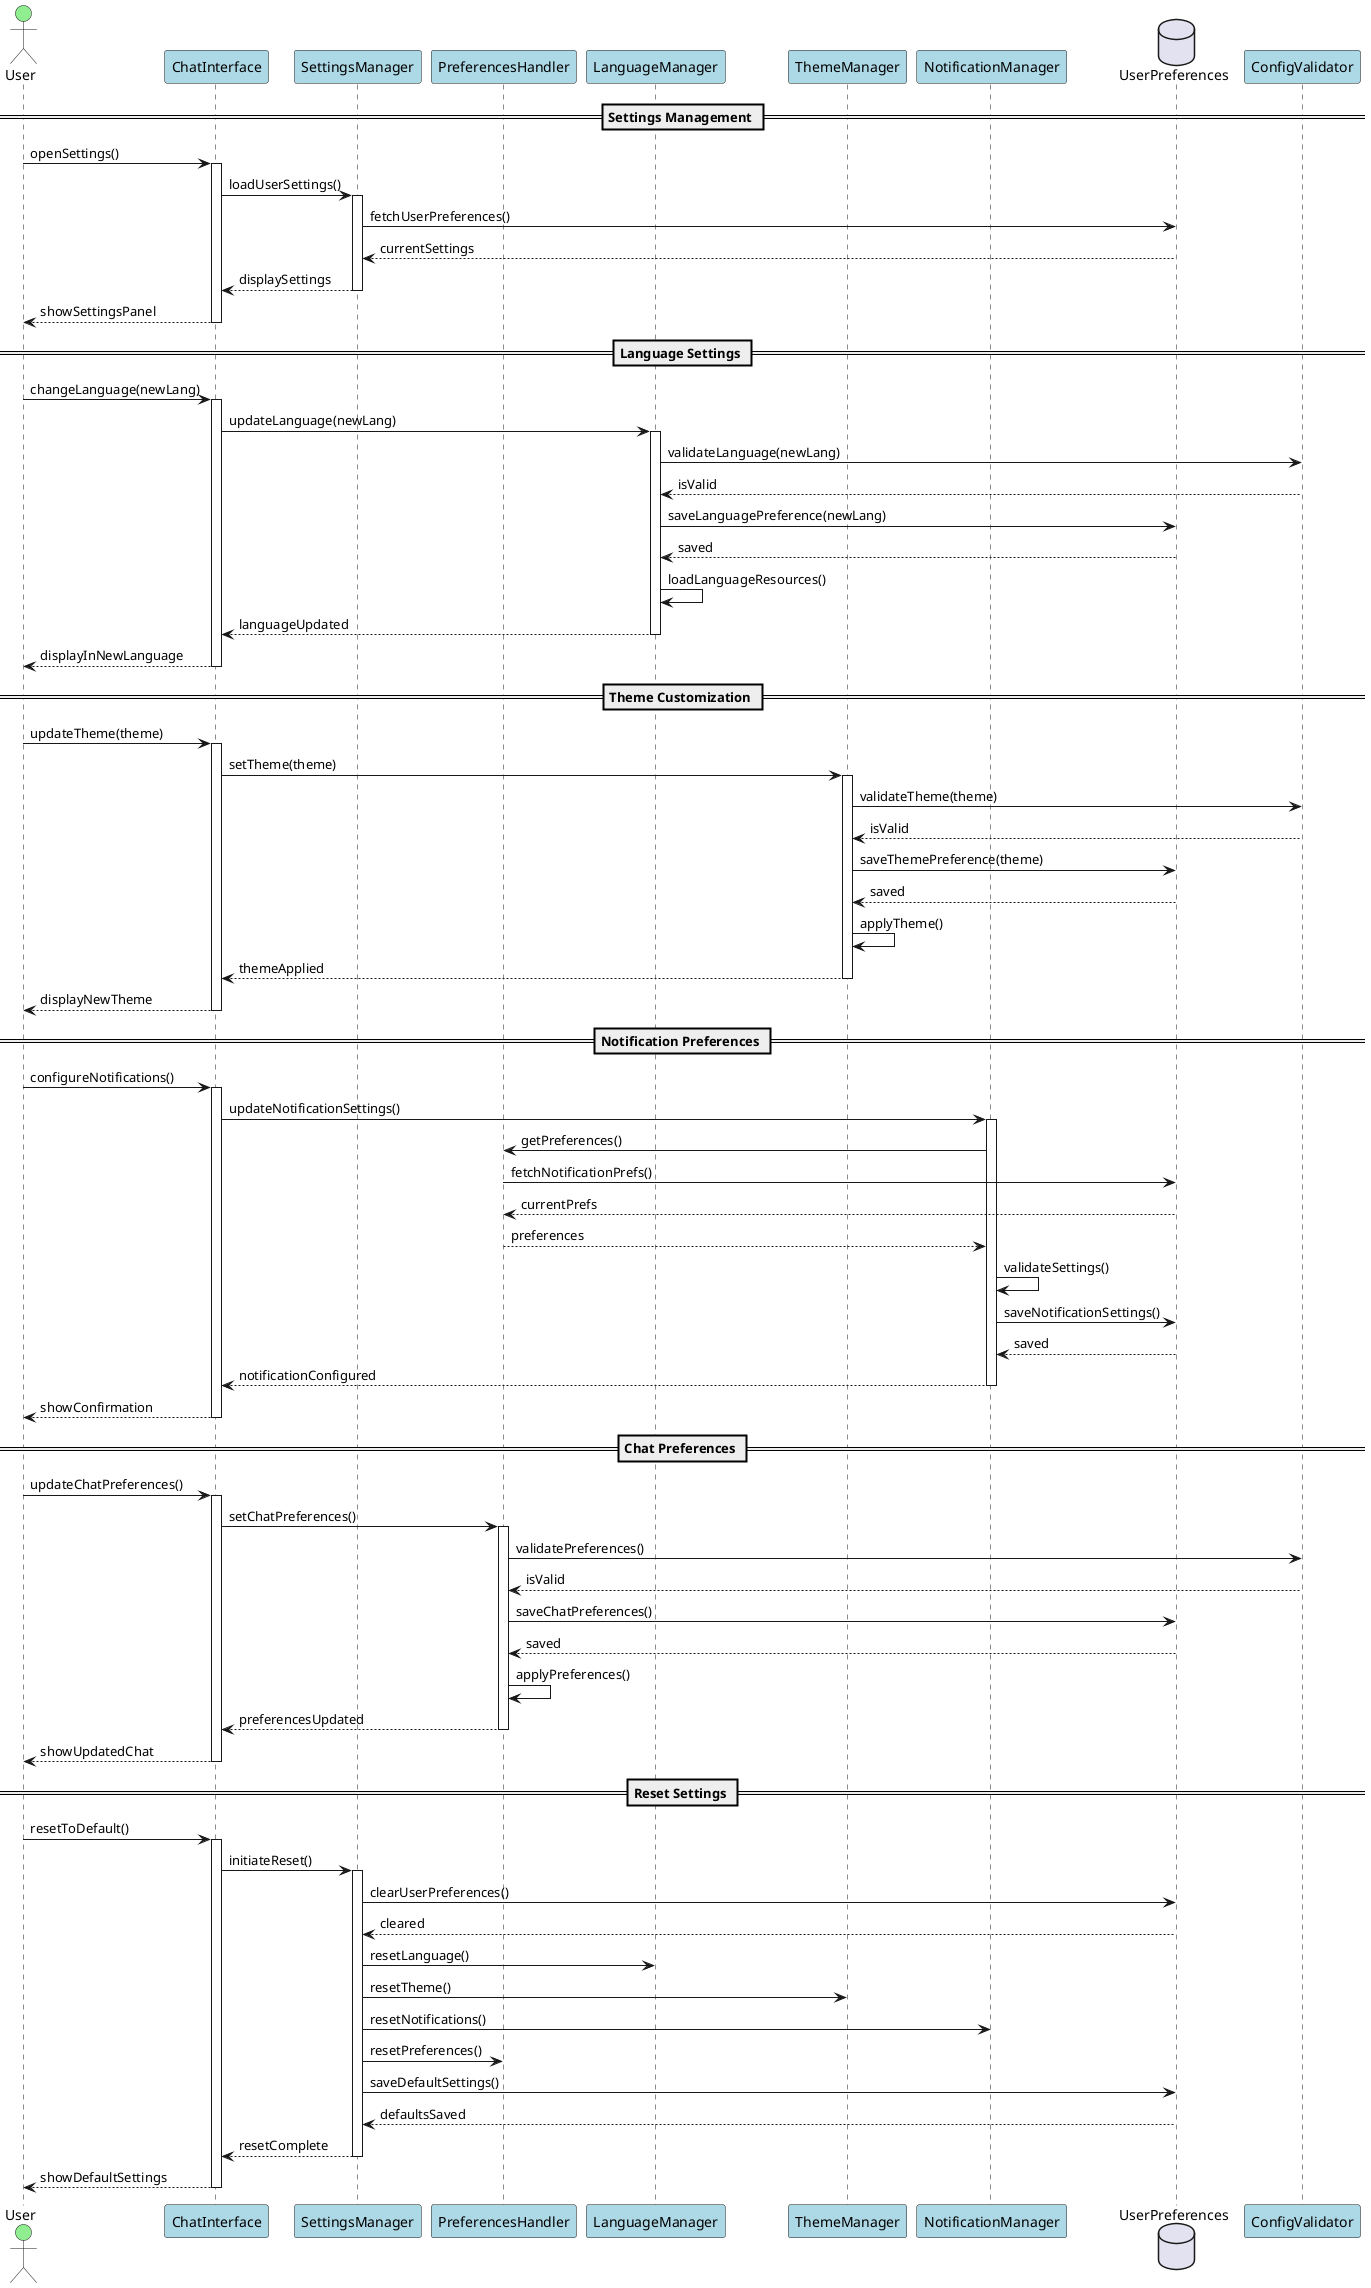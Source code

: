 @startuml Chatbot Settings Sequence

skinparam sequence {
    ParticipantBackgroundColor LightBlue
    ActorBackgroundColor LightGreen
    DatabaseBackgroundColor LightYellow
}

actor User
participant "ChatInterface" as CI
participant "SettingsManager" as SM
participant "PreferencesHandler" as PH
participant "LanguageManager" as LM
participant "ThemeManager" as TM
participant "NotificationManager" as NM
database "UserPreferences" as UP
participant "ConfigValidator" as CV

== Settings Management ==
User -> CI: openSettings()
activate CI
CI -> SM: loadUserSettings()
activate SM
SM -> UP: fetchUserPreferences()
UP --> SM: currentSettings
SM --> CI: displaySettings
deactivate SM
CI --> User: showSettingsPanel
deactivate CI

== Language Settings ==
User -> CI: changeLanguage(newLang)
activate CI
CI -> LM: updateLanguage(newLang)
activate LM
LM -> CV: validateLanguage(newLang)
CV --> LM: isValid
LM -> UP: saveLanguagePreference(newLang)
UP --> LM: saved
LM -> LM: loadLanguageResources()
LM --> CI: languageUpdated
deactivate LM
CI --> User: displayInNewLanguage
deactivate CI

== Theme Customization ==
User -> CI: updateTheme(theme)
activate CI
CI -> TM: setTheme(theme)
activate TM
TM -> CV: validateTheme(theme)
CV --> TM: isValid
TM -> UP: saveThemePreference(theme)
UP --> TM: saved
TM -> TM: applyTheme()
TM --> CI: themeApplied
deactivate TM
CI --> User: displayNewTheme
deactivate CI

== Notification Preferences ==
User -> CI: configureNotifications()
activate CI
CI -> NM: updateNotificationSettings()
activate NM
NM -> PH: getPreferences()
PH -> UP: fetchNotificationPrefs()
UP --> PH: currentPrefs
PH --> NM: preferences
NM -> NM: validateSettings()
NM -> UP: saveNotificationSettings()
UP --> NM: saved
NM --> CI: notificationConfigured
deactivate NM
CI --> User: showConfirmation
deactivate CI

== Chat Preferences ==
User -> CI: updateChatPreferences()
activate CI
CI -> PH: setChatPreferences()
activate PH
PH -> CV: validatePreferences()
CV --> PH: isValid
PH -> UP: saveChatPreferences()
UP --> PH: saved
PH -> PH: applyPreferences()
PH --> CI: preferencesUpdated
deactivate PH
CI --> User: showUpdatedChat
deactivate CI

== Reset Settings ==
User -> CI: resetToDefault()
activate CI
CI -> SM: initiateReset()
activate SM
SM -> UP: clearUserPreferences()
UP --> SM: cleared
SM -> LM: resetLanguage()
SM -> TM: resetTheme()
SM -> NM: resetNotifications()
SM -> PH: resetPreferences()
SM -> UP: saveDefaultSettings()
UP --> SM: defaultsSaved
SM --> CI: resetComplete
deactivate SM
CI --> User: showDefaultSettings
deactivate CI

@enduml 